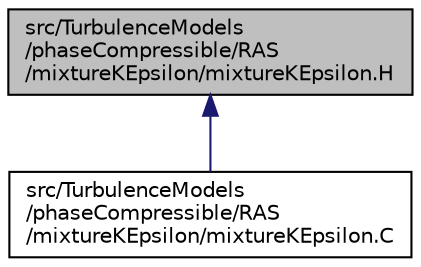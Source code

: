 digraph "src/TurbulenceModels/phaseCompressible/RAS/mixtureKEpsilon/mixtureKEpsilon.H"
{
  bgcolor="transparent";
  edge [fontname="Helvetica",fontsize="10",labelfontname="Helvetica",labelfontsize="10"];
  node [fontname="Helvetica",fontsize="10",shape=record];
  Node1 [label="src/TurbulenceModels\l/phaseCompressible/RAS\l/mixtureKEpsilon/mixtureKEpsilon.H",height=0.2,width=0.4,color="black", fillcolor="grey75", style="filled", fontcolor="black"];
  Node1 -> Node2 [dir="back",color="midnightblue",fontsize="10",style="solid",fontname="Helvetica"];
  Node2 [label="src/TurbulenceModels\l/phaseCompressible/RAS\l/mixtureKEpsilon/mixtureKEpsilon.C",height=0.2,width=0.4,color="black",URL="$a10834.html"];
}

